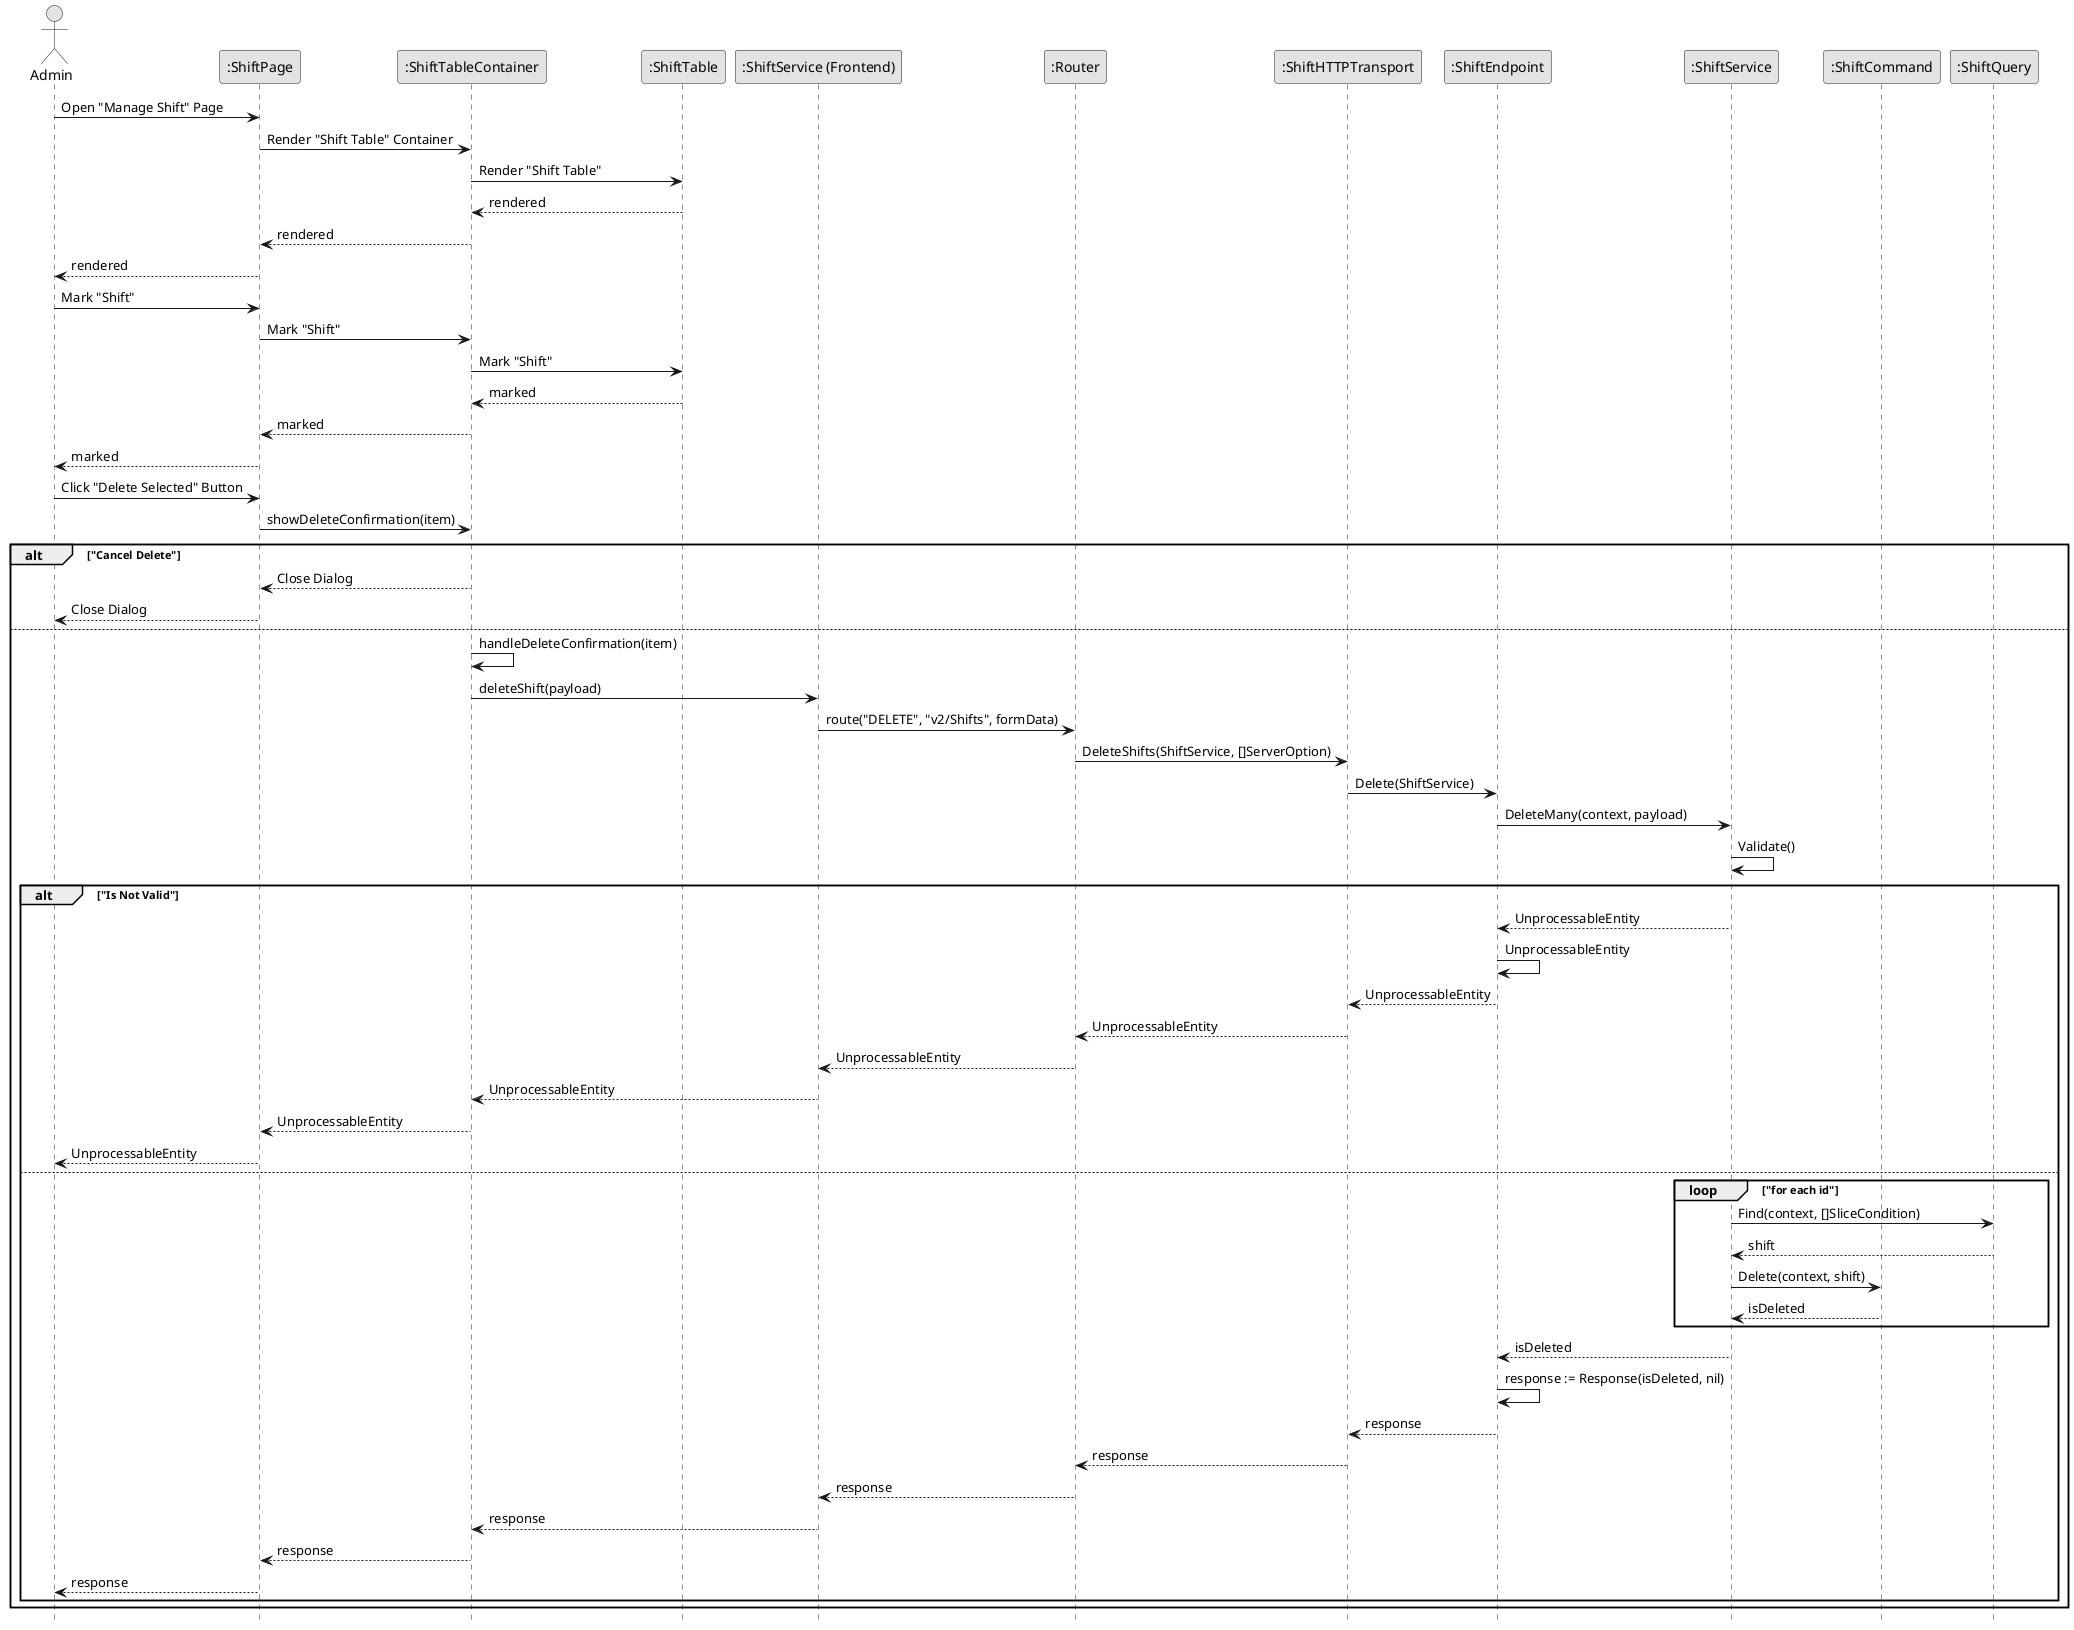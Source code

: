 @startuml DeleteShift

skinparam Monochrome true
skinparam Shadowing false
hide footbox

actor Admin
participant ":ShiftPage" as ShiftPage
participant ":ShiftTableContainer" as ShiftTableContainer
participant ":ShiftTable" as ShiftTable
participant ":ShiftService (Frontend)" as FEShiftService
participant ":Router" as Router
participant ":ShiftHTTPTransport" as ShiftHTTPTransport
participant ":ShiftEndpoint" as ShiftEndpoint
participant ":ShiftService" as ShiftService
participant ":ShiftCommand" as ShiftCommand
participant ":ShiftQuery" as ShiftQuery

Admin->ShiftPage: Open "Manage Shift" Page
ShiftPage->ShiftTableContainer: Render "Shift Table" Container
ShiftTableContainer->ShiftTable: Render "Shift Table"
ShiftTable-->ShiftTableContainer: rendered
ShiftTableContainer-->ShiftPage: rendered
ShiftPage-->Admin: rendered

Admin->ShiftPage: Mark "Shift"
ShiftPage->ShiftTableContainer: Mark "Shift"
ShiftTableContainer->ShiftTable: Mark "Shift"
ShiftTable-->ShiftTableContainer: marked
ShiftTableContainer-->ShiftPage: marked
ShiftPage-->Admin: marked

Admin->ShiftPage: Click "Delete Selected" Button
ShiftPage->ShiftTableContainer: showDeleteConfirmation(item)

alt "Cancel Delete"
    ShiftTableContainer-->ShiftPage: Close Dialog
    ShiftPage-->Admin: Close Dialog
else
    ShiftTableContainer->ShiftTableContainer: handleDeleteConfirmation(item)
    ShiftTableContainer->FEShiftService: deleteShift(payload)
    FEShiftService->Router: route("DELETE", "v2/Shifts", formData)
    Router->ShiftHTTPTransport: DeleteShifts(ShiftService, []ServerOption)
    ShiftHTTPTransport->ShiftEndpoint: Delete(ShiftService)
    ShiftEndpoint->ShiftService: DeleteMany(context, payload)
    ShiftService->ShiftService: Validate()

    alt "Is Not Valid"
        ShiftService-->ShiftEndpoint: UnprocessableEntity
        ShiftEndpoint->ShiftEndpoint: UnprocessableEntity
        ShiftEndpoint-->ShiftHTTPTransport: UnprocessableEntity
        ShiftHTTPTransport-->Router: UnprocessableEntity
        Router-->FEShiftService: UnprocessableEntity
        FEShiftService-->ShiftTableContainer: UnprocessableEntity
        ShiftTableContainer-->ShiftPage: UnprocessableEntity
        ShiftPage-->Admin: UnprocessableEntity
    else
        loop "for each id"
            ShiftService->ShiftQuery: Find(context, []SliceCondition)
            ShiftQuery-->ShiftService: shift

            ShiftService->ShiftCommand: Delete(context, shift)
            ShiftCommand-->ShiftService: isDeleted
        end

        ShiftService-->ShiftEndpoint: isDeleted
        ShiftEndpoint->ShiftEndpoint: response := Response(isDeleted, nil)
        ShiftEndpoint-->ShiftHTTPTransport: response
        ShiftHTTPTransport-->Router: response
        Router-->FEShiftService: response
        FEShiftService-->ShiftTableContainer: response
        ShiftTableContainer-->ShiftPage: response
        ShiftPage-->Admin: response
    end
end

@enduml